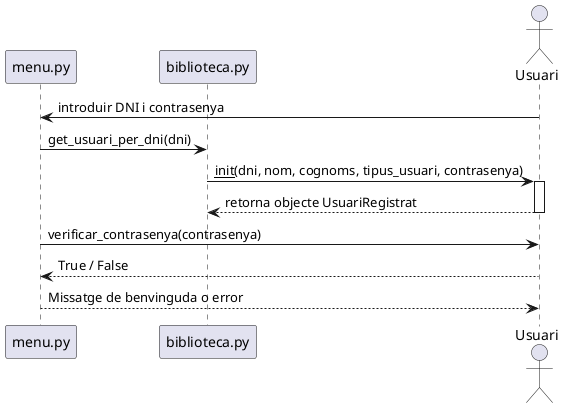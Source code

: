 @startuml
actor Usuari

participant "menu.py" as Menu
participant "biblioteca.py" as Biblioteca
participant "UsuariRegistrat" as Usuari

Usuari -> Menu : introduir DNI i contrasenya
Menu -> Biblioteca : get_usuari_per_dni(dni)
Biblioteca -> Usuari : __init__(dni, nom, cognoms, tipus_usuari, contrasenya)
activate Usuari
Usuari --> Biblioteca : retorna objecte UsuariRegistrat
deactivate Usuari

Menu -> Usuari : verificar_contrasenya(contrasenya)
Usuari --> Menu : True / False

Menu --> Usuari : Missatge de benvinguda o error
@enduml

